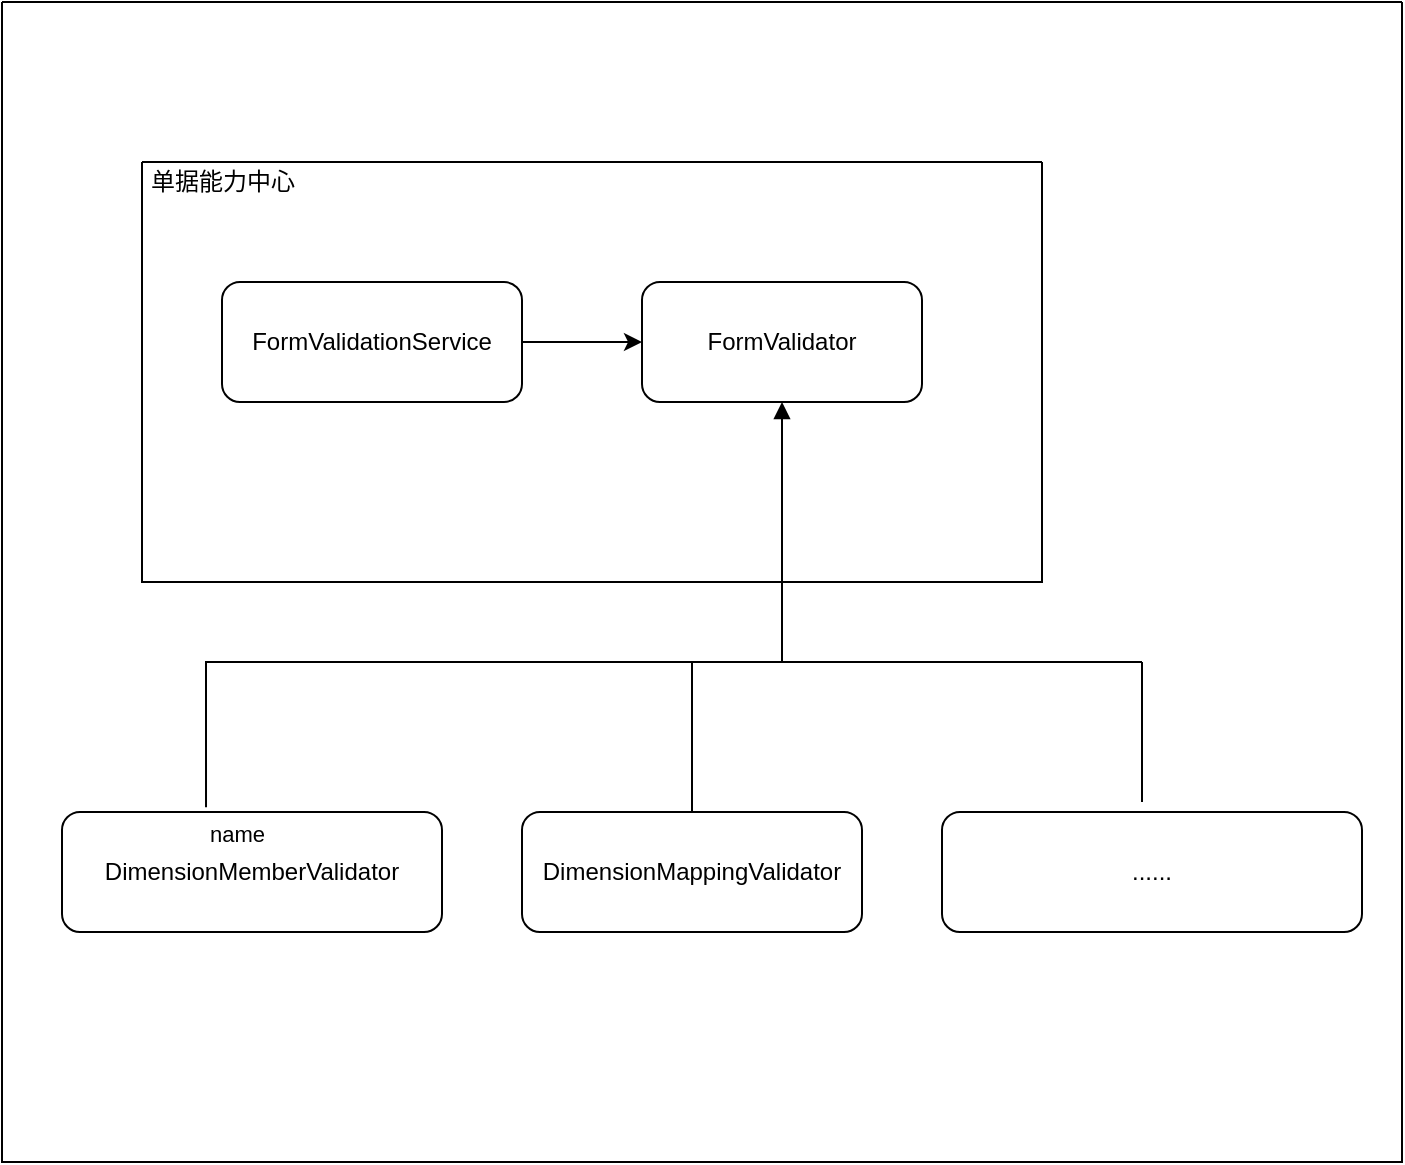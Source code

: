<mxfile version="21.1.1" type="github">
  <diagram name="第 1 页" id="rKnI7sO-gIZCA3sRg8R7">
    <mxGraphModel dx="1562" dy="965" grid="1" gridSize="10" guides="1" tooltips="1" connect="1" arrows="1" fold="1" page="1" pageScale="1" pageWidth="827" pageHeight="1169" math="0" shadow="0">
      <root>
        <mxCell id="0" />
        <mxCell id="1" parent="0" />
        <mxCell id="6DySjd46oNnkzPPCSeN0-4" value="" style="swimlane;startSize=0;" vertex="1" parent="1">
          <mxGeometry x="80" y="120" width="700" height="580" as="geometry" />
        </mxCell>
        <mxCell id="6DySjd46oNnkzPPCSeN0-5" value="单据能力中心" style="text;html=1;align=center;verticalAlign=middle;resizable=0;points=[];autosize=1;strokeColor=none;fillColor=none;" vertex="1" parent="6DySjd46oNnkzPPCSeN0-4">
          <mxGeometry x="60" y="75" width="100" height="30" as="geometry" />
        </mxCell>
        <mxCell id="6DySjd46oNnkzPPCSeN0-1" value="" style="swimlane;startSize=0;" vertex="1" parent="6DySjd46oNnkzPPCSeN0-4">
          <mxGeometry x="70" y="80" width="450" height="210" as="geometry" />
        </mxCell>
        <mxCell id="6DySjd46oNnkzPPCSeN0-9" style="edgeStyle=orthogonalEdgeStyle;rounded=0;orthogonalLoop=1;jettySize=auto;html=1;" edge="1" parent="6DySjd46oNnkzPPCSeN0-1" source="6DySjd46oNnkzPPCSeN0-2" target="6DySjd46oNnkzPPCSeN0-3">
          <mxGeometry relative="1" as="geometry" />
        </mxCell>
        <mxCell id="6DySjd46oNnkzPPCSeN0-2" value="FormValidationService" style="rounded=1;whiteSpace=wrap;html=1;" vertex="1" parent="6DySjd46oNnkzPPCSeN0-1">
          <mxGeometry x="40" y="60" width="150" height="60" as="geometry" />
        </mxCell>
        <mxCell id="6DySjd46oNnkzPPCSeN0-3" value="FormValidator" style="rounded=1;whiteSpace=wrap;html=1;" vertex="1" parent="6DySjd46oNnkzPPCSeN0-1">
          <mxGeometry x="250" y="60" width="140" height="60" as="geometry" />
        </mxCell>
        <mxCell id="6DySjd46oNnkzPPCSeN0-6" value="DimensionMemberValidator" style="rounded=1;whiteSpace=wrap;html=1;" vertex="1" parent="6DySjd46oNnkzPPCSeN0-4">
          <mxGeometry x="30" y="405" width="190" height="60" as="geometry" />
        </mxCell>
        <mxCell id="6DySjd46oNnkzPPCSeN0-7" value="DimensionMappingValidator" style="rounded=1;whiteSpace=wrap;html=1;" vertex="1" parent="6DySjd46oNnkzPPCSeN0-4">
          <mxGeometry x="260" y="405" width="170" height="60" as="geometry" />
        </mxCell>
        <mxCell id="6DySjd46oNnkzPPCSeN0-8" value="......" style="rounded=1;whiteSpace=wrap;html=1;" vertex="1" parent="6DySjd46oNnkzPPCSeN0-4">
          <mxGeometry x="470" y="405" width="210" height="60" as="geometry" />
        </mxCell>
        <mxCell id="6DySjd46oNnkzPPCSeN0-17" value="name" style="endArrow=block;endFill=1;html=1;edgeStyle=orthogonalEdgeStyle;align=left;verticalAlign=top;rounded=0;exitX=0.379;exitY=-0.04;exitDx=0;exitDy=0;exitPerimeter=0;entryX=0.5;entryY=1;entryDx=0;entryDy=0;" edge="1" parent="6DySjd46oNnkzPPCSeN0-4" source="6DySjd46oNnkzPPCSeN0-6" target="6DySjd46oNnkzPPCSeN0-3">
          <mxGeometry x="-1" relative="1" as="geometry">
            <mxPoint x="250" y="270" as="sourcePoint" />
            <mxPoint x="410" y="270" as="targetPoint" />
            <Array as="points">
              <mxPoint x="102" y="330" />
              <mxPoint x="390" y="330" />
            </Array>
            <mxPoint as="offset" />
          </mxGeometry>
        </mxCell>
        <mxCell id="6DySjd46oNnkzPPCSeN0-21" value="" style="endArrow=none;html=1;rounded=0;" edge="1" parent="6DySjd46oNnkzPPCSeN0-4">
          <mxGeometry width="50" height="50" relative="1" as="geometry">
            <mxPoint x="570" y="330" as="sourcePoint" />
            <mxPoint x="570" y="400" as="targetPoint" />
          </mxGeometry>
        </mxCell>
        <mxCell id="6DySjd46oNnkzPPCSeN0-19" value="" style="endArrow=none;html=1;rounded=0;" edge="1" parent="1" target="6DySjd46oNnkzPPCSeN0-7">
          <mxGeometry width="50" height="50" relative="1" as="geometry">
            <mxPoint x="425" y="450" as="sourcePoint" />
            <mxPoint x="430" y="370" as="targetPoint" />
          </mxGeometry>
        </mxCell>
        <mxCell id="6DySjd46oNnkzPPCSeN0-20" value="" style="endArrow=none;html=1;rounded=0;" edge="1" parent="1">
          <mxGeometry width="50" height="50" relative="1" as="geometry">
            <mxPoint x="460" y="450" as="sourcePoint" />
            <mxPoint x="650" y="450" as="targetPoint" />
            <Array as="points">
              <mxPoint x="550" y="450" />
              <mxPoint x="650" y="450" />
            </Array>
          </mxGeometry>
        </mxCell>
      </root>
    </mxGraphModel>
  </diagram>
</mxfile>
